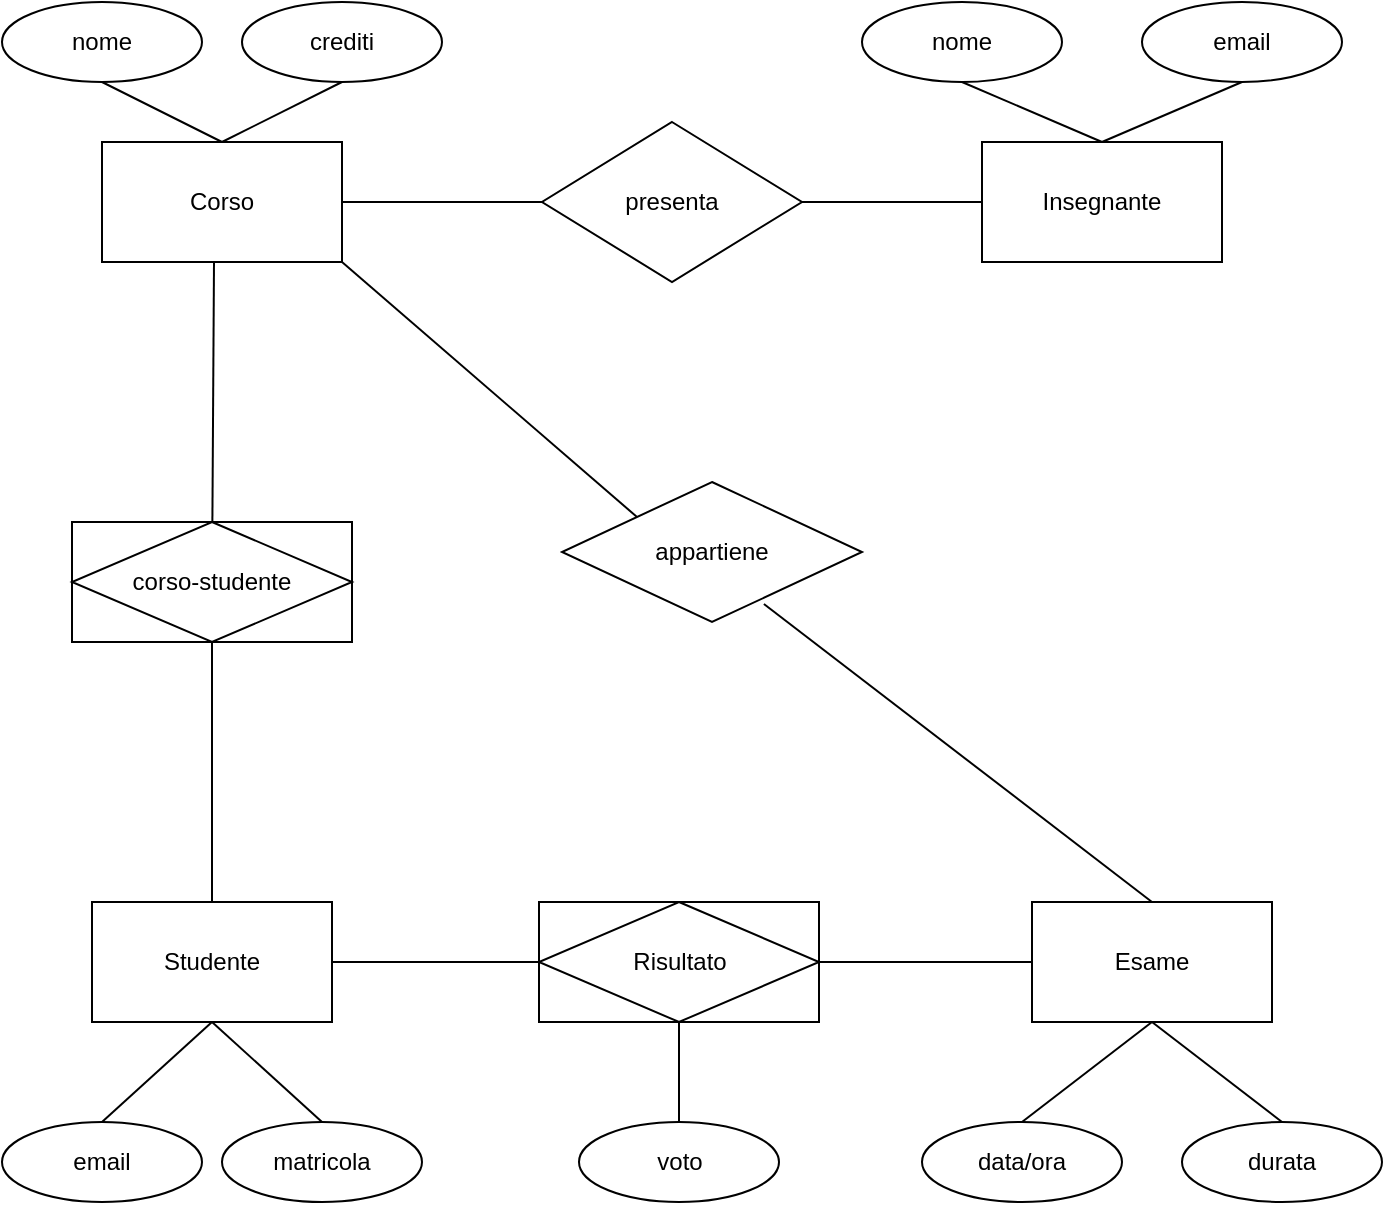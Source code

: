 <mxfile version="24.7.8">
  <diagram name="Page-1" id="CkprECCr8eU1bd0QRFGl">
    <mxGraphModel dx="1290" dy="621" grid="1" gridSize="10" guides="1" tooltips="1" connect="1" arrows="1" fold="1" page="1" pageScale="1" pageWidth="827" pageHeight="1169" math="0" shadow="0">
      <root>
        <mxCell id="0" />
        <mxCell id="1" parent="0" />
        <mxCell id="b32nRzFaaJzHV_adRIwW-1" value="Corso" style="rounded=0;whiteSpace=wrap;html=1;" parent="1" vertex="1">
          <mxGeometry x="120" y="110" width="120" height="60" as="geometry" />
        </mxCell>
        <mxCell id="b32nRzFaaJzHV_adRIwW-2" value="Insegnante" style="rounded=0;whiteSpace=wrap;html=1;" parent="1" vertex="1">
          <mxGeometry x="560" y="110" width="120" height="60" as="geometry" />
        </mxCell>
        <mxCell id="b32nRzFaaJzHV_adRIwW-4" value="Studente" style="rounded=0;whiteSpace=wrap;html=1;" parent="1" vertex="1">
          <mxGeometry x="115" y="490" width="120" height="60" as="geometry" />
        </mxCell>
        <mxCell id="b32nRzFaaJzHV_adRIwW-5" value="Esame" style="rounded=0;whiteSpace=wrap;html=1;" parent="1" vertex="1">
          <mxGeometry x="585" y="490" width="120" height="60" as="geometry" />
        </mxCell>
        <mxCell id="b32nRzFaaJzHV_adRIwW-6" value="Risultato" style="shape=associativeEntity;whiteSpace=wrap;html=1;align=center;" parent="1" vertex="1">
          <mxGeometry x="338.5" y="490" width="140" height="60" as="geometry" />
        </mxCell>
        <mxCell id="b32nRzFaaJzHV_adRIwW-8" value="presenta" style="rhombus;whiteSpace=wrap;html=1;" parent="1" vertex="1">
          <mxGeometry x="340" y="100" width="130" height="80" as="geometry" />
        </mxCell>
        <mxCell id="b32nRzFaaJzHV_adRIwW-9" value="" style="endArrow=none;html=1;rounded=0;entryX=0;entryY=0.5;entryDx=0;entryDy=0;exitX=1;exitY=0.5;exitDx=0;exitDy=0;" parent="1" source="b32nRzFaaJzHV_adRIwW-8" target="b32nRzFaaJzHV_adRIwW-2" edge="1">
          <mxGeometry width="50" height="50" relative="1" as="geometry">
            <mxPoint x="580" y="350" as="sourcePoint" />
            <mxPoint x="630" y="300" as="targetPoint" />
          </mxGeometry>
        </mxCell>
        <mxCell id="b32nRzFaaJzHV_adRIwW-10" value="" style="endArrow=none;html=1;rounded=0;entryX=0;entryY=0.5;entryDx=0;entryDy=0;exitX=1;exitY=0.5;exitDx=0;exitDy=0;" parent="1" source="b32nRzFaaJzHV_adRIwW-1" target="b32nRzFaaJzHV_adRIwW-8" edge="1">
          <mxGeometry width="50" height="50" relative="1" as="geometry">
            <mxPoint x="580" y="350" as="sourcePoint" />
            <mxPoint x="630" y="300" as="targetPoint" />
          </mxGeometry>
        </mxCell>
        <mxCell id="b32nRzFaaJzHV_adRIwW-11" value="" style="endArrow=none;html=1;rounded=0;" parent="1" edge="1" source="b32nRzFaaJzHV_adRIwW-3">
          <mxGeometry width="50" height="50" relative="1" as="geometry">
            <mxPoint x="176" y="360" as="sourcePoint" />
            <mxPoint x="176" y="170" as="targetPoint" />
          </mxGeometry>
        </mxCell>
        <mxCell id="b32nRzFaaJzHV_adRIwW-12" value="" style="endArrow=none;html=1;rounded=0;entryX=0.5;entryY=1;entryDx=0;entryDy=0;exitX=0.5;exitY=0;exitDx=0;exitDy=0;" parent="1" source="b32nRzFaaJzHV_adRIwW-4" target="b32nRzFaaJzHV_adRIwW-3" edge="1">
          <mxGeometry width="50" height="50" relative="1" as="geometry">
            <mxPoint x="575" y="480" as="sourcePoint" />
            <mxPoint x="625" y="430" as="targetPoint" />
          </mxGeometry>
        </mxCell>
        <mxCell id="b32nRzFaaJzHV_adRIwW-13" value="" style="endArrow=none;html=1;rounded=0;exitX=1;exitY=0.5;exitDx=0;exitDy=0;entryX=0;entryY=0.5;entryDx=0;entryDy=0;" parent="1" source="b32nRzFaaJzHV_adRIwW-4" target="b32nRzFaaJzHV_adRIwW-6" edge="1">
          <mxGeometry width="50" height="50" relative="1" as="geometry">
            <mxPoint x="575" y="480" as="sourcePoint" />
            <mxPoint x="625" y="430" as="targetPoint" />
          </mxGeometry>
        </mxCell>
        <mxCell id="b32nRzFaaJzHV_adRIwW-14" value="" style="endArrow=none;html=1;rounded=0;exitX=1;exitY=0.5;exitDx=0;exitDy=0;entryX=0;entryY=0.5;entryDx=0;entryDy=0;" parent="1" source="b32nRzFaaJzHV_adRIwW-6" target="b32nRzFaaJzHV_adRIwW-5" edge="1">
          <mxGeometry width="50" height="50" relative="1" as="geometry">
            <mxPoint x="575" y="480" as="sourcePoint" />
            <mxPoint x="625" y="430" as="targetPoint" />
          </mxGeometry>
        </mxCell>
        <mxCell id="b32nRzFaaJzHV_adRIwW-15" value="appartiene" style="rhombus;whiteSpace=wrap;html=1;rotation=0;" parent="1" vertex="1">
          <mxGeometry x="350" y="280" width="150" height="70" as="geometry" />
        </mxCell>
        <mxCell id="b32nRzFaaJzHV_adRIwW-16" value="" style="endArrow=none;html=1;rounded=0;entryX=1;entryY=1;entryDx=0;entryDy=0;exitX=0;exitY=0;exitDx=0;exitDy=0;" parent="1" source="b32nRzFaaJzHV_adRIwW-15" target="b32nRzFaaJzHV_adRIwW-1" edge="1">
          <mxGeometry width="50" height="50" relative="1" as="geometry">
            <mxPoint x="580" y="350" as="sourcePoint" />
            <mxPoint x="630" y="300" as="targetPoint" />
          </mxGeometry>
        </mxCell>
        <mxCell id="b32nRzFaaJzHV_adRIwW-17" value="" style="endArrow=none;html=1;rounded=0;exitX=0.673;exitY=0.871;exitDx=0;exitDy=0;entryX=0.5;entryY=0;entryDx=0;entryDy=0;exitPerimeter=0;" parent="1" source="b32nRzFaaJzHV_adRIwW-15" target="b32nRzFaaJzHV_adRIwW-5" edge="1">
          <mxGeometry width="50" height="50" relative="1" as="geometry">
            <mxPoint x="580" y="350" as="sourcePoint" />
            <mxPoint x="630" y="300" as="targetPoint" />
          </mxGeometry>
        </mxCell>
        <mxCell id="b32nRzFaaJzHV_adRIwW-18" value="nome" style="ellipse;whiteSpace=wrap;html=1;align=center;" parent="1" vertex="1">
          <mxGeometry x="70" y="40" width="100" height="40" as="geometry" />
        </mxCell>
        <mxCell id="b32nRzFaaJzHV_adRIwW-19" value="email" style="ellipse;whiteSpace=wrap;html=1;align=center;" parent="1" vertex="1">
          <mxGeometry x="70" y="600" width="100" height="40" as="geometry" />
        </mxCell>
        <mxCell id="b32nRzFaaJzHV_adRIwW-20" value="matricola" style="ellipse;whiteSpace=wrap;html=1;align=center;" parent="1" vertex="1">
          <mxGeometry x="180" y="600" width="100" height="40" as="geometry" />
        </mxCell>
        <mxCell id="b32nRzFaaJzHV_adRIwW-21" value="data/ora" style="ellipse;whiteSpace=wrap;html=1;align=center;" parent="1" vertex="1">
          <mxGeometry x="530" y="600" width="100" height="40" as="geometry" />
        </mxCell>
        <mxCell id="b32nRzFaaJzHV_adRIwW-22" value="crediti" style="ellipse;whiteSpace=wrap;html=1;align=center;" parent="1" vertex="1">
          <mxGeometry x="190" y="40" width="100" height="40" as="geometry" />
        </mxCell>
        <mxCell id="b32nRzFaaJzHV_adRIwW-23" value="durata" style="ellipse;whiteSpace=wrap;html=1;align=center;" parent="1" vertex="1">
          <mxGeometry x="660" y="600" width="100" height="40" as="geometry" />
        </mxCell>
        <mxCell id="b32nRzFaaJzHV_adRIwW-24" value="voto" style="ellipse;whiteSpace=wrap;html=1;align=center;" parent="1" vertex="1">
          <mxGeometry x="358.5" y="600" width="100" height="40" as="geometry" />
        </mxCell>
        <mxCell id="b32nRzFaaJzHV_adRIwW-25" value="nome" style="ellipse;whiteSpace=wrap;html=1;align=center;" parent="1" vertex="1">
          <mxGeometry x="500" y="40" width="100" height="40" as="geometry" />
        </mxCell>
        <mxCell id="b32nRzFaaJzHV_adRIwW-26" value="email" style="ellipse;whiteSpace=wrap;html=1;align=center;" parent="1" vertex="1">
          <mxGeometry x="640" y="40" width="100" height="40" as="geometry" />
        </mxCell>
        <mxCell id="b32nRzFaaJzHV_adRIwW-27" value="" style="endArrow=none;html=1;rounded=0;entryX=0.5;entryY=1;entryDx=0;entryDy=0;exitX=0.5;exitY=0;exitDx=0;exitDy=0;" parent="1" source="b32nRzFaaJzHV_adRIwW-1" target="b32nRzFaaJzHV_adRIwW-18" edge="1">
          <mxGeometry width="50" height="50" relative="1" as="geometry">
            <mxPoint x="580" y="350" as="sourcePoint" />
            <mxPoint x="630" y="300" as="targetPoint" />
          </mxGeometry>
        </mxCell>
        <mxCell id="b32nRzFaaJzHV_adRIwW-28" value="" style="endArrow=none;html=1;rounded=0;entryX=0.5;entryY=1;entryDx=0;entryDy=0;exitX=0.5;exitY=0;exitDx=0;exitDy=0;" parent="1" source="b32nRzFaaJzHV_adRIwW-1" target="b32nRzFaaJzHV_adRIwW-22" edge="1">
          <mxGeometry width="50" height="50" relative="1" as="geometry">
            <mxPoint x="580" y="350" as="sourcePoint" />
            <mxPoint x="630" y="300" as="targetPoint" />
          </mxGeometry>
        </mxCell>
        <mxCell id="b32nRzFaaJzHV_adRIwW-29" value="" style="endArrow=none;html=1;rounded=0;entryX=0.5;entryY=1;entryDx=0;entryDy=0;exitX=0.5;exitY=0;exitDx=0;exitDy=0;" parent="1" source="b32nRzFaaJzHV_adRIwW-2" target="b32nRzFaaJzHV_adRIwW-25" edge="1">
          <mxGeometry width="50" height="50" relative="1" as="geometry">
            <mxPoint x="580" y="350" as="sourcePoint" />
            <mxPoint x="630" y="300" as="targetPoint" />
          </mxGeometry>
        </mxCell>
        <mxCell id="b32nRzFaaJzHV_adRIwW-30" value="" style="endArrow=none;html=1;rounded=0;entryX=0.5;entryY=1;entryDx=0;entryDy=0;exitX=0.5;exitY=0;exitDx=0;exitDy=0;" parent="1" source="b32nRzFaaJzHV_adRIwW-2" target="b32nRzFaaJzHV_adRIwW-26" edge="1">
          <mxGeometry width="50" height="50" relative="1" as="geometry">
            <mxPoint x="580" y="350" as="sourcePoint" />
            <mxPoint x="630" y="300" as="targetPoint" />
          </mxGeometry>
        </mxCell>
        <mxCell id="b32nRzFaaJzHV_adRIwW-31" value="" style="endArrow=none;html=1;rounded=0;entryX=0.5;entryY=0;entryDx=0;entryDy=0;exitX=0.5;exitY=1;exitDx=0;exitDy=0;" parent="1" source="b32nRzFaaJzHV_adRIwW-5" target="b32nRzFaaJzHV_adRIwW-23" edge="1">
          <mxGeometry width="50" height="50" relative="1" as="geometry">
            <mxPoint x="680" y="560" as="sourcePoint" />
            <mxPoint x="630" y="300" as="targetPoint" />
          </mxGeometry>
        </mxCell>
        <mxCell id="b32nRzFaaJzHV_adRIwW-32" value="" style="endArrow=none;html=1;rounded=0;exitX=0.5;exitY=0;exitDx=0;exitDy=0;entryX=0.5;entryY=1;entryDx=0;entryDy=0;" parent="1" source="b32nRzFaaJzHV_adRIwW-21" target="b32nRzFaaJzHV_adRIwW-5" edge="1">
          <mxGeometry width="50" height="50" relative="1" as="geometry">
            <mxPoint x="580" y="350" as="sourcePoint" />
            <mxPoint x="630" y="300" as="targetPoint" />
          </mxGeometry>
        </mxCell>
        <mxCell id="b32nRzFaaJzHV_adRIwW-34" value="" style="endArrow=none;html=1;rounded=0;entryX=0.5;entryY=1;entryDx=0;entryDy=0;exitX=0.5;exitY=0;exitDx=0;exitDy=0;" parent="1" target="b32nRzFaaJzHV_adRIwW-6" edge="1" source="b32nRzFaaJzHV_adRIwW-24">
          <mxGeometry width="50" height="50" relative="1" as="geometry">
            <mxPoint x="409" y="600" as="sourcePoint" />
            <mxPoint x="630" y="300" as="targetPoint" />
          </mxGeometry>
        </mxCell>
        <mxCell id="b32nRzFaaJzHV_adRIwW-35" value="" style="endArrow=none;html=1;rounded=0;exitX=0.5;exitY=1;exitDx=0;exitDy=0;entryX=0.5;entryY=0;entryDx=0;entryDy=0;" parent="1" source="b32nRzFaaJzHV_adRIwW-4" target="b32nRzFaaJzHV_adRIwW-20" edge="1">
          <mxGeometry width="50" height="50" relative="1" as="geometry">
            <mxPoint x="580" y="350" as="sourcePoint" />
            <mxPoint x="630" y="300" as="targetPoint" />
          </mxGeometry>
        </mxCell>
        <mxCell id="b32nRzFaaJzHV_adRIwW-36" value="" style="endArrow=none;html=1;rounded=0;exitX=0.5;exitY=1;exitDx=0;exitDy=0;entryX=0.5;entryY=0;entryDx=0;entryDy=0;" parent="1" source="b32nRzFaaJzHV_adRIwW-4" target="b32nRzFaaJzHV_adRIwW-19" edge="1">
          <mxGeometry width="50" height="50" relative="1" as="geometry">
            <mxPoint x="580" y="350" as="sourcePoint" />
            <mxPoint x="630" y="300" as="targetPoint" />
          </mxGeometry>
        </mxCell>
        <mxCell id="PZhAeW0DjkJNFAGVAcDf-1" value="" style="endArrow=none;html=1;rounded=0;" edge="1" parent="1" target="b32nRzFaaJzHV_adRIwW-3">
          <mxGeometry width="50" height="50" relative="1" as="geometry">
            <mxPoint x="176" y="360" as="sourcePoint" />
            <mxPoint x="176" y="170" as="targetPoint" />
          </mxGeometry>
        </mxCell>
        <mxCell id="b32nRzFaaJzHV_adRIwW-3" value="corso-studente" style="shape=associativeEntity;whiteSpace=wrap;html=1;align=center;" parent="1" vertex="1">
          <mxGeometry x="105" y="300" width="140" height="60" as="geometry" />
        </mxCell>
      </root>
    </mxGraphModel>
  </diagram>
</mxfile>
